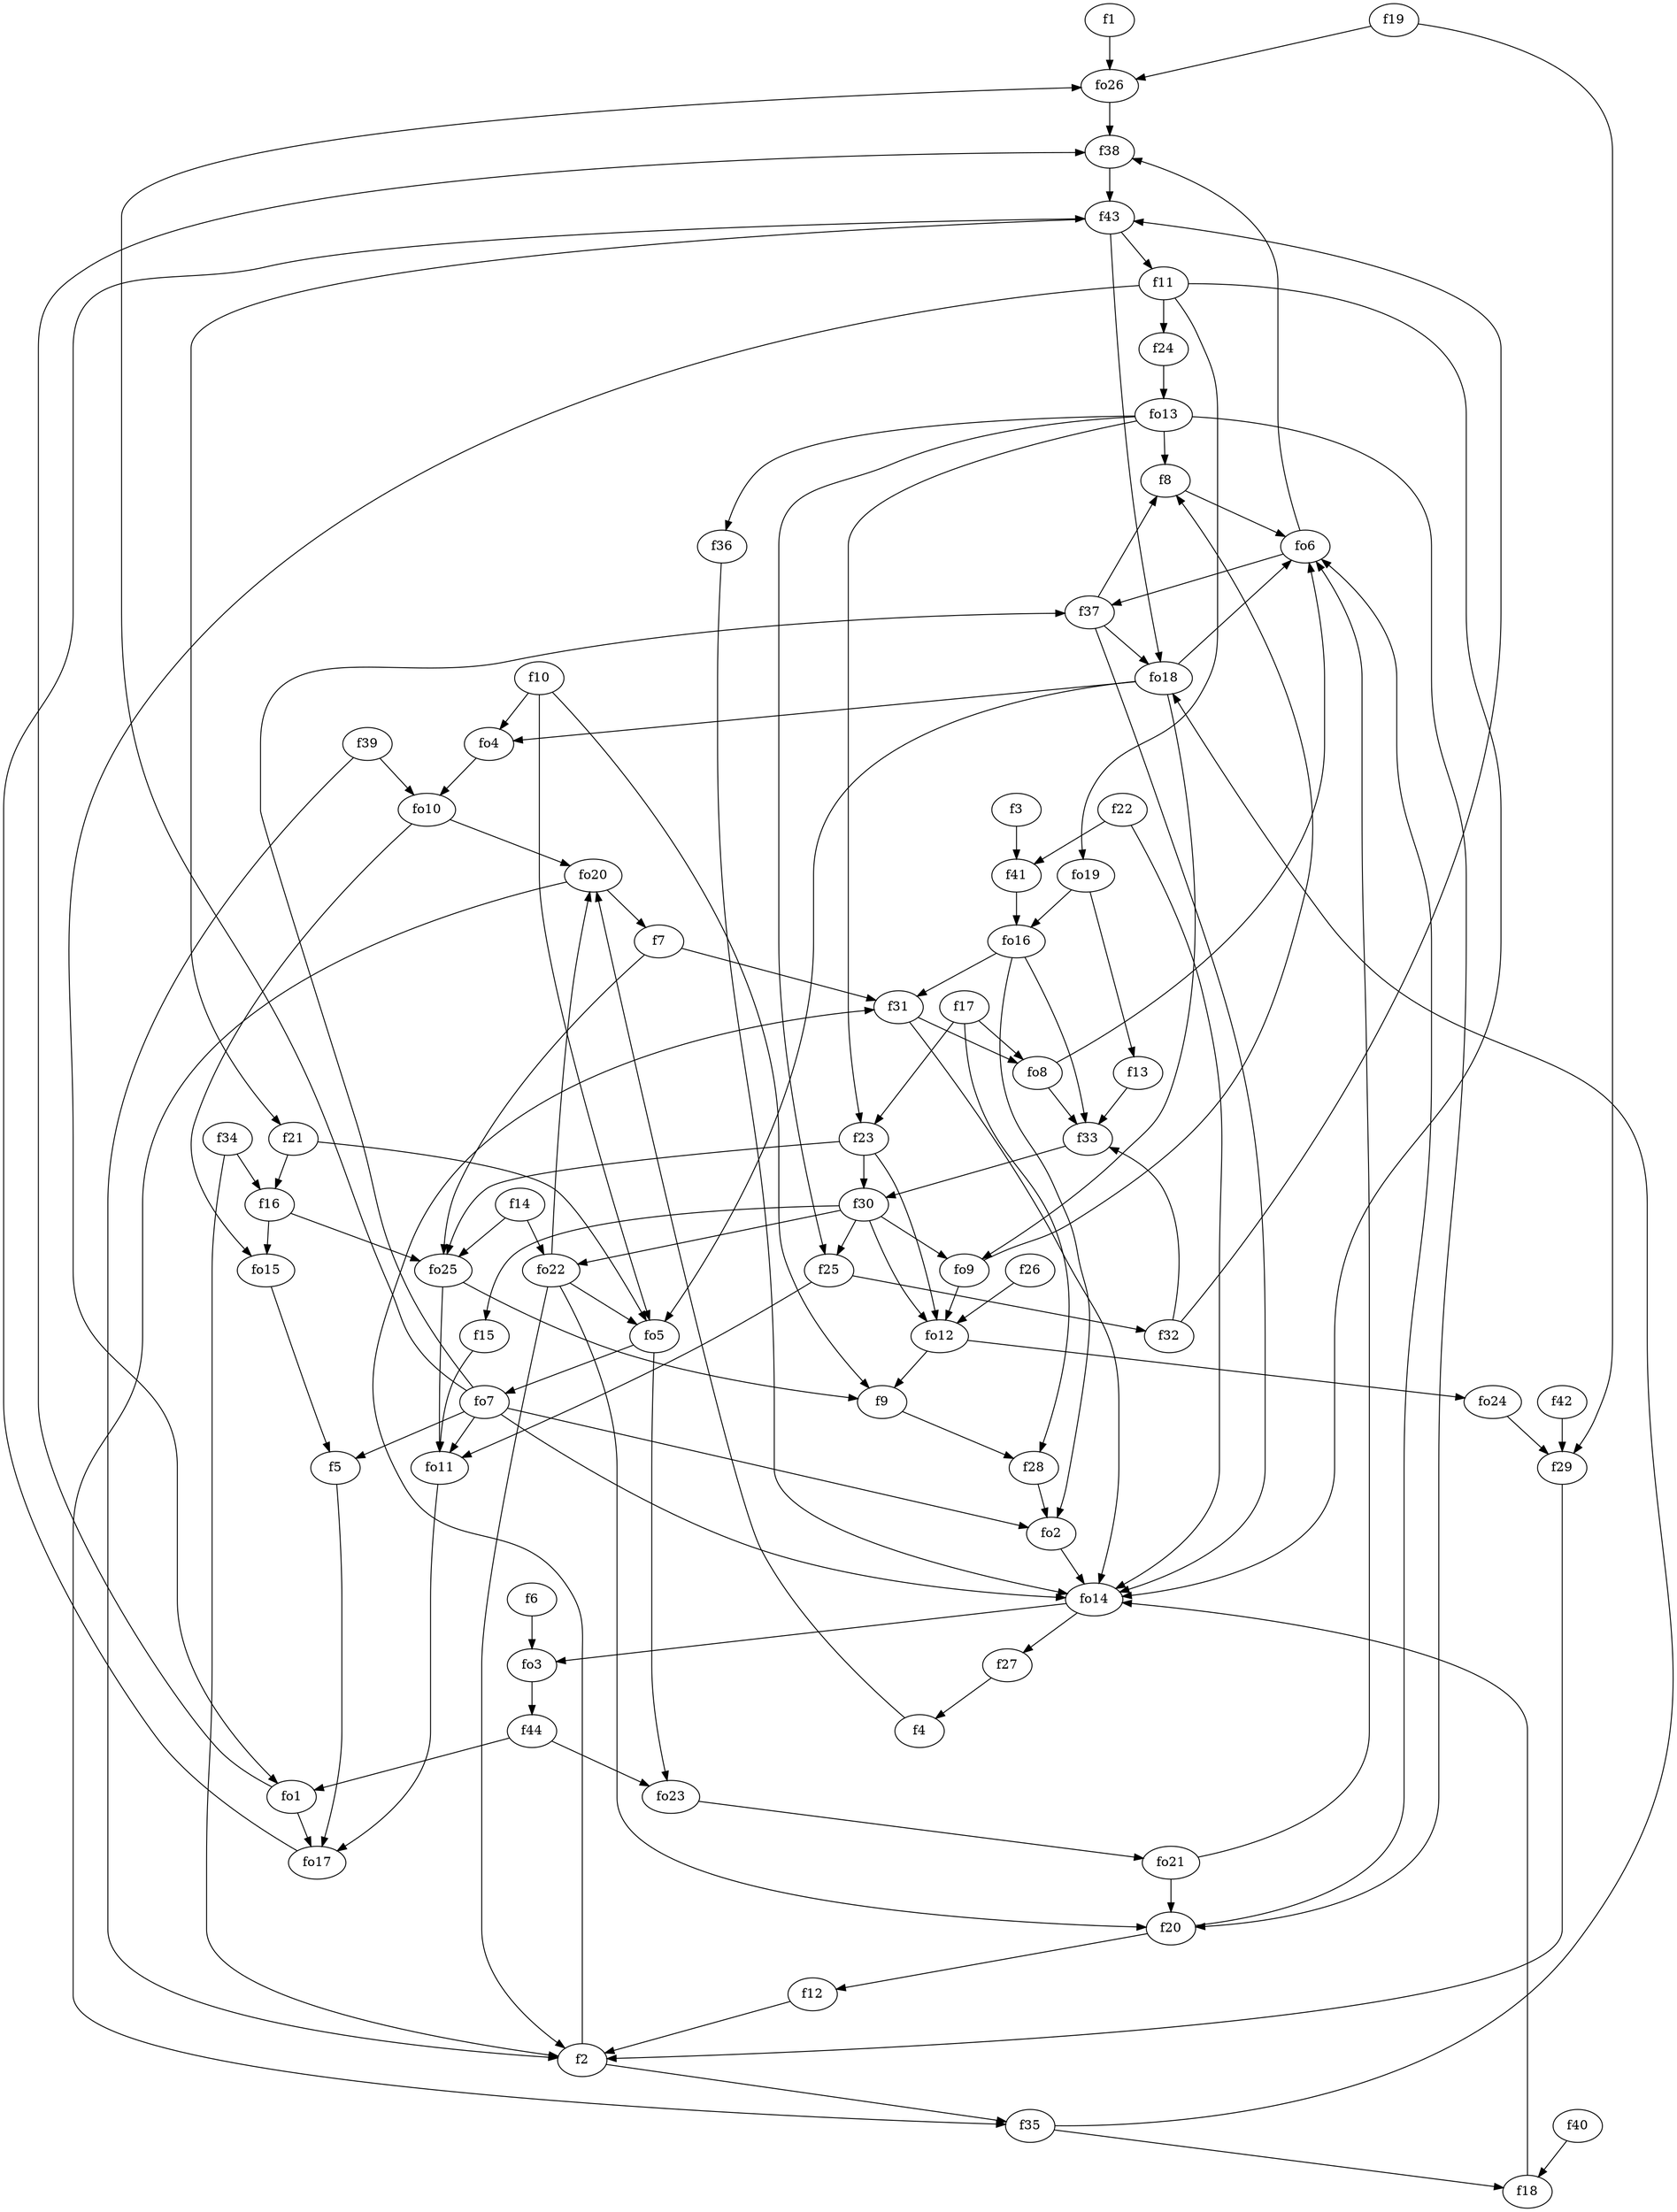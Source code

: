 strict digraph  {
f1;
f2;
f3;
f4;
f5;
f6;
f7;
f8;
f9;
f10;
f11;
f12;
f13;
f14;
f15;
f16;
f17;
f18;
f19;
f20;
f21;
f22;
f23;
f24;
f25;
f26;
f27;
f28;
f29;
f30;
f31;
f32;
f33;
f34;
f35;
f36;
f37;
f38;
f39;
f40;
f41;
f42;
f43;
f44;
fo1;
fo2;
fo3;
fo4;
fo5;
fo6;
fo7;
fo8;
fo9;
fo10;
fo11;
fo12;
fo13;
fo14;
fo15;
fo16;
fo17;
fo18;
fo19;
fo20;
fo21;
fo22;
fo23;
fo24;
fo25;
fo26;
f1 -> fo26  [weight=2];
f2 -> f35  [weight=2];
f2 -> f31  [weight=2];
f3 -> f41  [weight=2];
f4 -> fo20  [weight=2];
f5 -> fo17  [weight=2];
f6 -> fo3  [weight=2];
f7 -> f31  [weight=2];
f7 -> fo25  [weight=2];
f8 -> fo6  [weight=2];
f9 -> f28  [weight=2];
f10 -> fo5  [weight=2];
f10 -> f9  [weight=2];
f10 -> fo4  [weight=2];
f11 -> fo1  [weight=2];
f11 -> f24  [weight=2];
f11 -> fo19  [weight=2];
f11 -> fo14  [weight=2];
f12 -> f2  [weight=2];
f13 -> f33  [weight=2];
f14 -> fo25  [weight=2];
f14 -> fo22  [weight=2];
f15 -> fo11  [weight=2];
f16 -> fo25  [weight=2];
f16 -> fo15  [weight=2];
f17 -> f23  [weight=2];
f17 -> fo8  [weight=2];
f17 -> f28  [weight=2];
f18 -> fo14  [weight=2];
f19 -> f29  [weight=2];
f19 -> fo26  [weight=2];
f20 -> fo6  [weight=2];
f20 -> f12  [weight=2];
f21 -> f16  [weight=2];
f21 -> fo5  [weight=2];
f22 -> fo14  [weight=2];
f22 -> f41  [weight=2];
f23 -> f30  [weight=2];
f23 -> fo12  [weight=2];
f23 -> fo25  [weight=2];
f24 -> fo13  [weight=2];
f25 -> f32  [weight=2];
f25 -> fo11  [weight=2];
f26 -> fo12  [weight=2];
f27 -> f4  [weight=2];
f28 -> fo2  [weight=2];
f29 -> f2  [weight=2];
f30 -> f25  [weight=2];
f30 -> fo12  [weight=2];
f30 -> fo22  [weight=2];
f30 -> fo9  [weight=2];
f30 -> f15  [weight=2];
f31 -> fo8  [weight=2];
f31 -> fo14  [weight=2];
f32 -> f33  [weight=2];
f32 -> f43  [weight=2];
f33 -> f30  [weight=2];
f34 -> f16  [weight=2];
f34 -> f2  [weight=2];
f35 -> f18  [weight=2];
f35 -> fo18  [weight=2];
f36 -> fo14  [weight=2];
f37 -> fo14  [weight=2];
f37 -> f8  [weight=2];
f37 -> fo18  [weight=2];
f38 -> f43  [weight=2];
f39 -> f2  [weight=2];
f39 -> fo10  [weight=2];
f40 -> f18  [weight=2];
f41 -> fo16  [weight=2];
f42 -> f29  [weight=2];
f43 -> fo18  [weight=2];
f43 -> f11  [weight=2];
f43 -> f21  [weight=2];
f44 -> fo23  [weight=2];
f44 -> fo1  [weight=2];
fo1 -> f38  [weight=2];
fo1 -> fo17  [weight=2];
fo2 -> fo14  [weight=2];
fo3 -> f44  [weight=2];
fo4 -> fo10  [weight=2];
fo5 -> fo23  [weight=2];
fo5 -> fo7  [weight=2];
fo6 -> f37  [weight=2];
fo6 -> f38  [weight=2];
fo7 -> fo14  [weight=2];
fo7 -> f5  [weight=2];
fo7 -> fo2  [weight=2];
fo7 -> fo26  [weight=2];
fo7 -> fo11  [weight=2];
fo7 -> f37  [weight=2];
fo8 -> f33  [weight=2];
fo8 -> fo6  [weight=2];
fo9 -> fo12  [weight=2];
fo9 -> f8  [weight=2];
fo10 -> fo20  [weight=2];
fo10 -> fo15  [weight=2];
fo11 -> fo17  [weight=2];
fo12 -> fo24  [weight=2];
fo12 -> f9  [weight=2];
fo13 -> f36  [weight=2];
fo13 -> f25  [weight=2];
fo13 -> f8  [weight=2];
fo13 -> f23  [weight=2];
fo13 -> f20  [weight=2];
fo14 -> f27  [weight=2];
fo14 -> fo3  [weight=2];
fo15 -> f5  [weight=2];
fo16 -> fo2  [weight=2];
fo16 -> f31  [weight=2];
fo16 -> f33  [weight=2];
fo17 -> f43  [weight=2];
fo18 -> fo4  [weight=2];
fo18 -> fo9  [weight=2];
fo18 -> fo6  [weight=2];
fo18 -> fo5  [weight=2];
fo19 -> fo16  [weight=2];
fo19 -> f13  [weight=2];
fo20 -> f7  [weight=2];
fo20 -> f35  [weight=2];
fo21 -> f20  [weight=2];
fo21 -> fo6  [weight=2];
fo22 -> f2  [weight=2];
fo22 -> fo20  [weight=2];
fo22 -> f20  [weight=2];
fo22 -> fo5  [weight=2];
fo23 -> fo21  [weight=2];
fo24 -> f29  [weight=2];
fo25 -> fo11  [weight=2];
fo25 -> f9  [weight=2];
fo26 -> f38  [weight=2];
}
